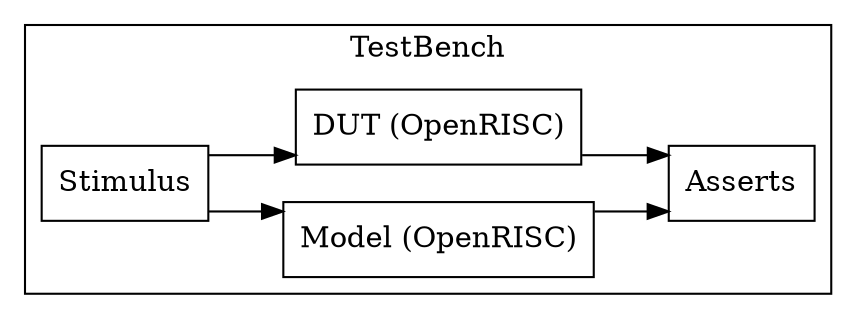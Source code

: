 digraph Project {
  // Introduction
  graph [rankdir = LR, splines=ortho];
  node[shape=record];

  // Blocks
  subgraph "cluster TestBench" { label = "TestBench";
    Stimulus[shape=box, label="Stimulus"];
    Model[shape=box, label="Model (OpenRISC)"];
    DUT[shape=box, label="DUT (OpenRISC)"];
    Asserts[shape=box, label="Asserts"];
  }

  // Sequence
  Stimulus -> Model;
  Stimulus -> DUT;
  Model -> Asserts;
  DUT -> Asserts;
}
